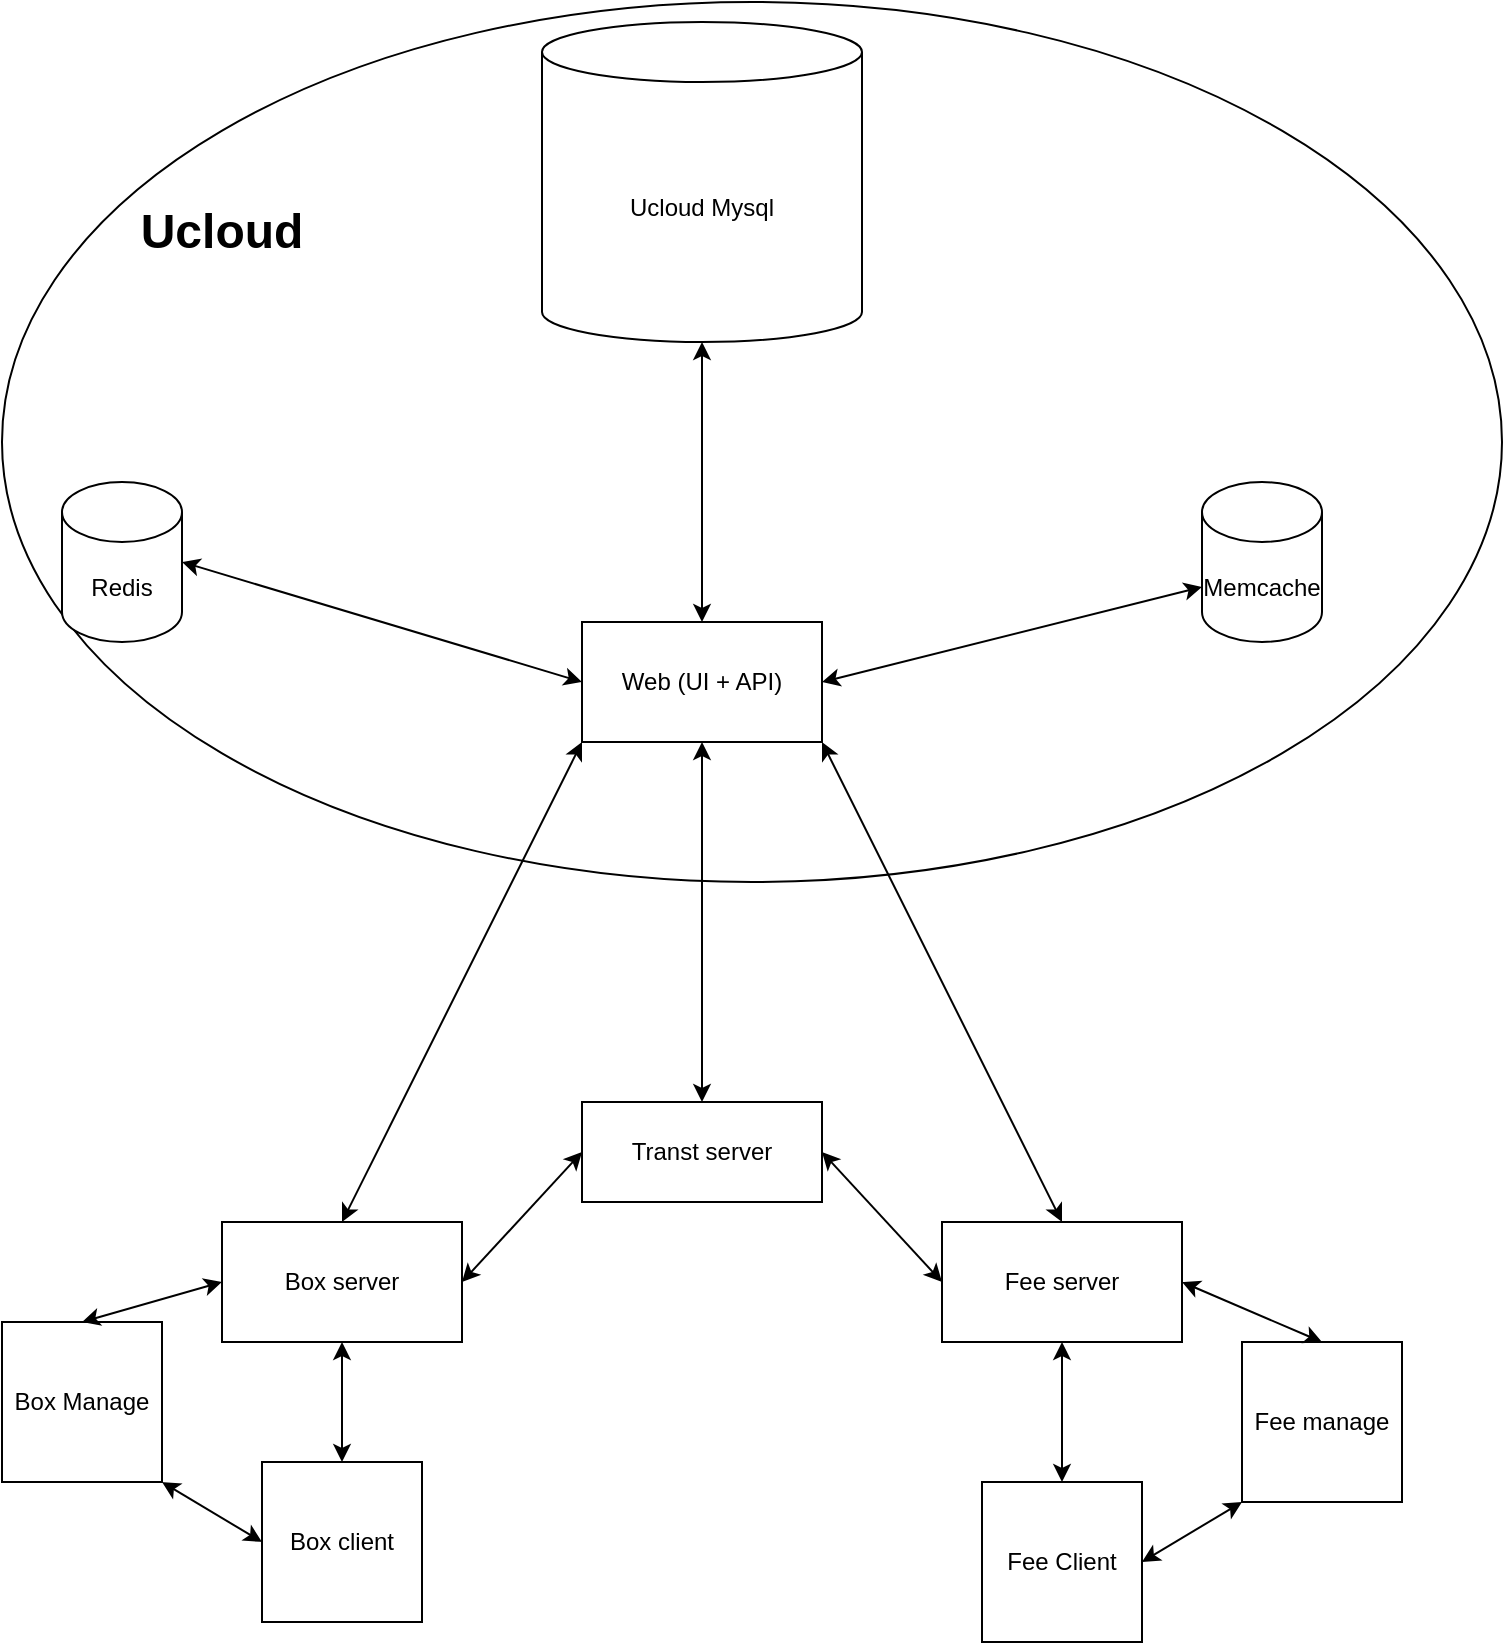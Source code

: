 <mxfile version="24.7.17">
  <diagram name="Page-1" id="fVa6ItMzhb7vIlNIeozX">
    <mxGraphModel dx="1647" dy="836" grid="1" gridSize="10" guides="1" tooltips="1" connect="1" arrows="1" fold="1" page="1" pageScale="1" pageWidth="850" pageHeight="1100" math="0" shadow="0">
      <root>
        <mxCell id="0" />
        <mxCell id="1" parent="0" />
        <mxCell id="UzWk5PqR8u7dupWHHTf4-1" value="" style="ellipse;whiteSpace=wrap;html=1;" vertex="1" parent="1">
          <mxGeometry x="90" y="30" width="750" height="440" as="geometry" />
        </mxCell>
        <mxCell id="UzWk5PqR8u7dupWHHTf4-2" value="Ucloud Mysql" style="shape=cylinder3;whiteSpace=wrap;html=1;boundedLbl=1;backgroundOutline=1;size=15;" vertex="1" parent="1">
          <mxGeometry x="360" y="40" width="160" height="160" as="geometry" />
        </mxCell>
        <mxCell id="UzWk5PqR8u7dupWHHTf4-3" value="Memcache" style="shape=cylinder3;whiteSpace=wrap;html=1;boundedLbl=1;backgroundOutline=1;size=15;" vertex="1" parent="1">
          <mxGeometry x="690" y="270" width="60" height="80" as="geometry" />
        </mxCell>
        <mxCell id="UzWk5PqR8u7dupWHHTf4-4" value="Redis" style="shape=cylinder3;whiteSpace=wrap;html=1;boundedLbl=1;backgroundOutline=1;size=15;" vertex="1" parent="1">
          <mxGeometry x="120" y="270" width="60" height="80" as="geometry" />
        </mxCell>
        <mxCell id="UzWk5PqR8u7dupWHHTf4-5" value="&lt;div&gt;Web (UI + API)&lt;/div&gt;" style="rounded=0;whiteSpace=wrap;html=1;" vertex="1" parent="1">
          <mxGeometry x="380" y="340" width="120" height="60" as="geometry" />
        </mxCell>
        <mxCell id="UzWk5PqR8u7dupWHHTf4-6" value="" style="endArrow=classic;startArrow=classic;html=1;rounded=0;entryX=1;entryY=0.5;entryDx=0;entryDy=0;exitX=0;exitY=0;exitDx=0;exitDy=52.5;exitPerimeter=0;" edge="1" parent="1" source="UzWk5PqR8u7dupWHHTf4-3" target="UzWk5PqR8u7dupWHHTf4-5">
          <mxGeometry width="50" height="50" relative="1" as="geometry">
            <mxPoint x="170" y="410" as="sourcePoint" />
            <mxPoint x="220" y="360" as="targetPoint" />
          </mxGeometry>
        </mxCell>
        <mxCell id="UzWk5PqR8u7dupWHHTf4-7" value="" style="endArrow=classic;startArrow=classic;html=1;rounded=0;exitX=1;exitY=0.5;exitDx=0;exitDy=0;exitPerimeter=0;entryX=0;entryY=0.5;entryDx=0;entryDy=0;" edge="1" parent="1" source="UzWk5PqR8u7dupWHHTf4-4" target="UzWk5PqR8u7dupWHHTf4-5">
          <mxGeometry width="50" height="50" relative="1" as="geometry">
            <mxPoint x="170" y="540" as="sourcePoint" />
            <mxPoint x="360" y="520" as="targetPoint" />
          </mxGeometry>
        </mxCell>
        <mxCell id="UzWk5PqR8u7dupWHHTf4-8" value="" style="endArrow=classic;startArrow=classic;html=1;rounded=0;entryX=0.5;entryY=0;entryDx=0;entryDy=0;exitX=0.5;exitY=1;exitDx=0;exitDy=0;exitPerimeter=0;" edge="1" parent="1" source="UzWk5PqR8u7dupWHHTf4-2" target="UzWk5PqR8u7dupWHHTf4-5">
          <mxGeometry width="50" height="50" relative="1" as="geometry">
            <mxPoint x="180" y="330" as="sourcePoint" />
            <mxPoint x="370" y="310" as="targetPoint" />
          </mxGeometry>
        </mxCell>
        <mxCell id="UzWk5PqR8u7dupWHHTf4-9" value="&lt;div&gt;Fee server&lt;/div&gt;" style="rounded=0;whiteSpace=wrap;html=1;" vertex="1" parent="1">
          <mxGeometry x="560" y="640" width="120" height="60" as="geometry" />
        </mxCell>
        <mxCell id="UzWk5PqR8u7dupWHHTf4-10" value="&lt;div&gt;Box server&lt;/div&gt;" style="rounded=0;whiteSpace=wrap;html=1;" vertex="1" parent="1">
          <mxGeometry x="200" y="640" width="120" height="60" as="geometry" />
        </mxCell>
        <mxCell id="UzWk5PqR8u7dupWHHTf4-11" value="&lt;div&gt;Transt server&lt;/div&gt;" style="rounded=0;whiteSpace=wrap;html=1;" vertex="1" parent="1">
          <mxGeometry x="380" y="580" width="120" height="50" as="geometry" />
        </mxCell>
        <mxCell id="UzWk5PqR8u7dupWHHTf4-12" value="Box client" style="whiteSpace=wrap;html=1;aspect=fixed;" vertex="1" parent="1">
          <mxGeometry x="220" y="760" width="80" height="80" as="geometry" />
        </mxCell>
        <mxCell id="UzWk5PqR8u7dupWHHTf4-13" value="&lt;div&gt;Fee Client&lt;/div&gt;" style="whiteSpace=wrap;html=1;aspect=fixed;" vertex="1" parent="1">
          <mxGeometry x="580" y="770" width="80" height="80" as="geometry" />
        </mxCell>
        <mxCell id="UzWk5PqR8u7dupWHHTf4-14" value="&lt;div&gt;Box Manage&lt;/div&gt;" style="whiteSpace=wrap;html=1;aspect=fixed;" vertex="1" parent="1">
          <mxGeometry x="90" y="690" width="80" height="80" as="geometry" />
        </mxCell>
        <mxCell id="UzWk5PqR8u7dupWHHTf4-15" value="&lt;div&gt;Fee manage&lt;/div&gt;" style="whiteSpace=wrap;html=1;aspect=fixed;" vertex="1" parent="1">
          <mxGeometry x="710" y="700" width="80" height="80" as="geometry" />
        </mxCell>
        <mxCell id="UzWk5PqR8u7dupWHHTf4-16" value="" style="endArrow=classic;startArrow=classic;html=1;rounded=0;exitX=0.5;exitY=0;exitDx=0;exitDy=0;entryX=0.5;entryY=1;entryDx=0;entryDy=0;" edge="1" parent="1" source="UzWk5PqR8u7dupWHHTf4-13" target="UzWk5PqR8u7dupWHHTf4-9">
          <mxGeometry width="50" height="50" relative="1" as="geometry">
            <mxPoint x="420" y="760" as="sourcePoint" />
            <mxPoint x="420" y="700" as="targetPoint" />
          </mxGeometry>
        </mxCell>
        <mxCell id="UzWk5PqR8u7dupWHHTf4-17" value="" style="endArrow=classic;startArrow=classic;html=1;rounded=0;exitX=0.5;exitY=0;exitDx=0;exitDy=0;entryX=0;entryY=1;entryDx=0;entryDy=0;" edge="1" parent="1" source="UzWk5PqR8u7dupWHHTf4-10" target="UzWk5PqR8u7dupWHHTf4-5">
          <mxGeometry width="50" height="50" relative="1" as="geometry">
            <mxPoint x="250" y="630" as="sourcePoint" />
            <mxPoint x="460" y="490" as="targetPoint" />
          </mxGeometry>
        </mxCell>
        <mxCell id="UzWk5PqR8u7dupWHHTf4-18" value="" style="endArrow=classic;startArrow=classic;html=1;rounded=0;exitX=0.5;exitY=0;exitDx=0;exitDy=0;entryX=0.5;entryY=1;entryDx=0;entryDy=0;" edge="1" parent="1" source="UzWk5PqR8u7dupWHHTf4-11" target="UzWk5PqR8u7dupWHHTf4-5">
          <mxGeometry width="50" height="50" relative="1" as="geometry">
            <mxPoint x="590" y="640" as="sourcePoint" />
            <mxPoint x="750" y="400" as="targetPoint" />
          </mxGeometry>
        </mxCell>
        <mxCell id="UzWk5PqR8u7dupWHHTf4-19" value="" style="endArrow=classic;startArrow=classic;html=1;rounded=0;exitX=0.5;exitY=0;exitDx=0;exitDy=0;entryX=1;entryY=1;entryDx=0;entryDy=0;" edge="1" parent="1" source="UzWk5PqR8u7dupWHHTf4-9" target="UzWk5PqR8u7dupWHHTf4-5">
          <mxGeometry width="50" height="50" relative="1" as="geometry">
            <mxPoint x="540" y="640" as="sourcePoint" />
            <mxPoint x="420" y="400" as="targetPoint" />
          </mxGeometry>
        </mxCell>
        <mxCell id="UzWk5PqR8u7dupWHHTf4-20" value="" style="endArrow=classic;startArrow=classic;html=1;rounded=0;exitX=1;exitY=1;exitDx=0;exitDy=0;entryX=0;entryY=0.5;entryDx=0;entryDy=0;" edge="1" parent="1" source="UzWk5PqR8u7dupWHHTf4-14" target="UzWk5PqR8u7dupWHHTf4-12">
          <mxGeometry width="50" height="50" relative="1" as="geometry">
            <mxPoint x="400" y="600" as="sourcePoint" />
            <mxPoint x="450" y="550" as="targetPoint" />
          </mxGeometry>
        </mxCell>
        <mxCell id="UzWk5PqR8u7dupWHHTf4-21" value="" style="endArrow=classic;startArrow=classic;html=1;rounded=0;exitX=0.5;exitY=0;exitDx=0;exitDy=0;entryX=0;entryY=0.5;entryDx=0;entryDy=0;" edge="1" parent="1" source="UzWk5PqR8u7dupWHHTf4-14" target="UzWk5PqR8u7dupWHHTf4-10">
          <mxGeometry width="50" height="50" relative="1" as="geometry">
            <mxPoint x="400" y="600" as="sourcePoint" />
            <mxPoint x="450" y="550" as="targetPoint" />
          </mxGeometry>
        </mxCell>
        <mxCell id="UzWk5PqR8u7dupWHHTf4-22" value="" style="endArrow=classic;startArrow=classic;html=1;rounded=0;exitX=1;exitY=0.5;exitDx=0;exitDy=0;entryX=0.5;entryY=0;entryDx=0;entryDy=0;" edge="1" parent="1" source="UzWk5PqR8u7dupWHHTf4-9" target="UzWk5PqR8u7dupWHHTf4-15">
          <mxGeometry width="50" height="50" relative="1" as="geometry">
            <mxPoint x="400" y="600" as="sourcePoint" />
            <mxPoint x="450" y="550" as="targetPoint" />
          </mxGeometry>
        </mxCell>
        <mxCell id="UzWk5PqR8u7dupWHHTf4-23" value="" style="endArrow=classic;startArrow=classic;html=1;rounded=0;entryX=0;entryY=1;entryDx=0;entryDy=0;exitX=1;exitY=0.5;exitDx=0;exitDy=0;" edge="1" parent="1" source="UzWk5PqR8u7dupWHHTf4-13" target="UzWk5PqR8u7dupWHHTf4-15">
          <mxGeometry width="50" height="50" relative="1" as="geometry">
            <mxPoint x="460" y="800" as="sourcePoint" />
            <mxPoint x="545" y="860" as="targetPoint" />
          </mxGeometry>
        </mxCell>
        <mxCell id="UzWk5PqR8u7dupWHHTf4-24" value="" style="endArrow=classic;startArrow=classic;html=1;rounded=0;exitX=0.5;exitY=0;exitDx=0;exitDy=0;entryX=0.5;entryY=1;entryDx=0;entryDy=0;" edge="1" parent="1" source="UzWk5PqR8u7dupWHHTf4-12" target="UzWk5PqR8u7dupWHHTf4-10">
          <mxGeometry width="50" height="50" relative="1" as="geometry">
            <mxPoint x="400" y="600" as="sourcePoint" />
            <mxPoint x="240" y="710" as="targetPoint" />
          </mxGeometry>
        </mxCell>
        <mxCell id="UzWk5PqR8u7dupWHHTf4-25" value="" style="endArrow=classic;startArrow=classic;html=1;rounded=0;exitX=1;exitY=0.5;exitDx=0;exitDy=0;entryX=0;entryY=0.5;entryDx=0;entryDy=0;" edge="1" parent="1" source="UzWk5PqR8u7dupWHHTf4-10" target="UzWk5PqR8u7dupWHHTf4-11">
          <mxGeometry width="50" height="50" relative="1" as="geometry">
            <mxPoint x="330" y="670" as="sourcePoint" />
            <mxPoint x="370" y="630" as="targetPoint" />
          </mxGeometry>
        </mxCell>
        <mxCell id="UzWk5PqR8u7dupWHHTf4-26" value="" style="endArrow=classic;startArrow=classic;html=1;rounded=0;exitX=1;exitY=0.5;exitDx=0;exitDy=0;entryX=0;entryY=0.5;entryDx=0;entryDy=0;" edge="1" parent="1" source="UzWk5PqR8u7dupWHHTf4-11" target="UzWk5PqR8u7dupWHHTf4-9">
          <mxGeometry width="50" height="50" relative="1" as="geometry">
            <mxPoint x="730" y="600" as="sourcePoint" />
            <mxPoint x="780" y="550" as="targetPoint" />
          </mxGeometry>
        </mxCell>
        <mxCell id="UzWk5PqR8u7dupWHHTf4-27" value="&lt;font style=&quot;font-size: 24px;&quot;&gt;&lt;b&gt;Ucloud&lt;br&gt;&lt;/b&gt;&lt;/font&gt;" style="text;html=1;align=center;verticalAlign=middle;whiteSpace=wrap;rounded=0;" vertex="1" parent="1">
          <mxGeometry x="170" y="130" width="60" height="30" as="geometry" />
        </mxCell>
      </root>
    </mxGraphModel>
  </diagram>
</mxfile>
